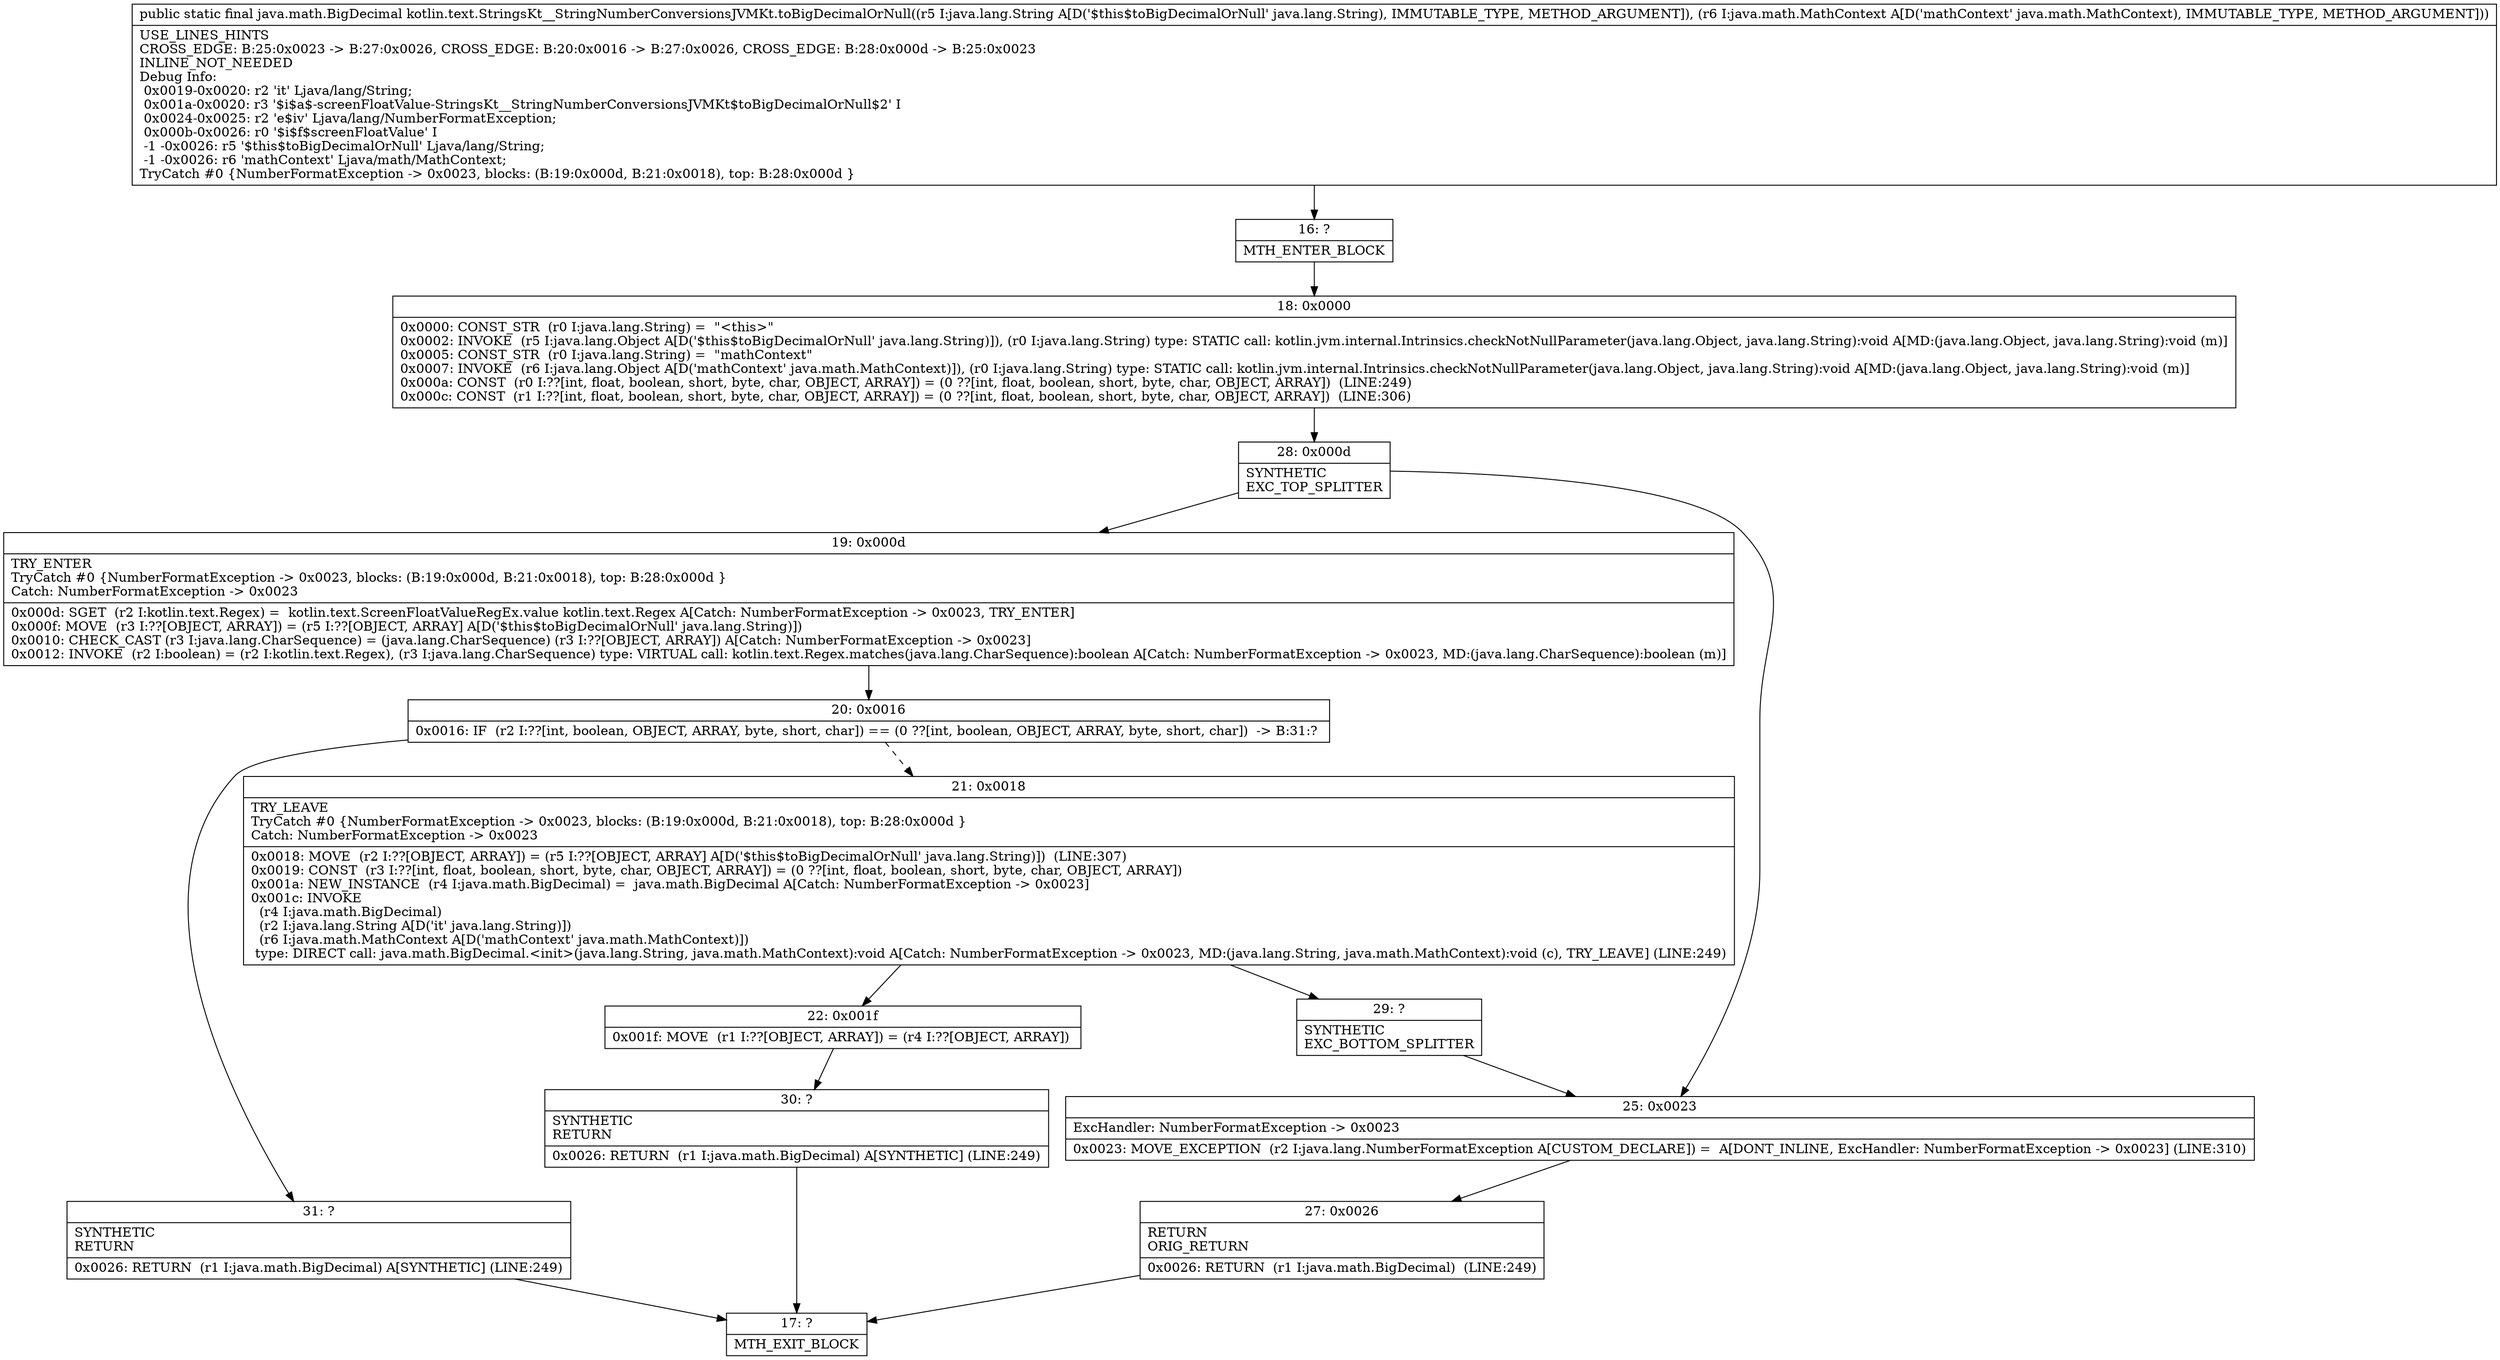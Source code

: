 digraph "CFG forkotlin.text.StringsKt__StringNumberConversionsJVMKt.toBigDecimalOrNull(Ljava\/lang\/String;Ljava\/math\/MathContext;)Ljava\/math\/BigDecimal;" {
Node_16 [shape=record,label="{16\:\ ?|MTH_ENTER_BLOCK\l}"];
Node_18 [shape=record,label="{18\:\ 0x0000|0x0000: CONST_STR  (r0 I:java.lang.String) =  \"\<this\>\" \l0x0002: INVOKE  (r5 I:java.lang.Object A[D('$this$toBigDecimalOrNull' java.lang.String)]), (r0 I:java.lang.String) type: STATIC call: kotlin.jvm.internal.Intrinsics.checkNotNullParameter(java.lang.Object, java.lang.String):void A[MD:(java.lang.Object, java.lang.String):void (m)]\l0x0005: CONST_STR  (r0 I:java.lang.String) =  \"mathContext\" \l0x0007: INVOKE  (r6 I:java.lang.Object A[D('mathContext' java.math.MathContext)]), (r0 I:java.lang.String) type: STATIC call: kotlin.jvm.internal.Intrinsics.checkNotNullParameter(java.lang.Object, java.lang.String):void A[MD:(java.lang.Object, java.lang.String):void (m)]\l0x000a: CONST  (r0 I:??[int, float, boolean, short, byte, char, OBJECT, ARRAY]) = (0 ??[int, float, boolean, short, byte, char, OBJECT, ARRAY])  (LINE:249)\l0x000c: CONST  (r1 I:??[int, float, boolean, short, byte, char, OBJECT, ARRAY]) = (0 ??[int, float, boolean, short, byte, char, OBJECT, ARRAY])  (LINE:306)\l}"];
Node_28 [shape=record,label="{28\:\ 0x000d|SYNTHETIC\lEXC_TOP_SPLITTER\l}"];
Node_19 [shape=record,label="{19\:\ 0x000d|TRY_ENTER\lTryCatch #0 \{NumberFormatException \-\> 0x0023, blocks: (B:19:0x000d, B:21:0x0018), top: B:28:0x000d \}\lCatch: NumberFormatException \-\> 0x0023\l|0x000d: SGET  (r2 I:kotlin.text.Regex) =  kotlin.text.ScreenFloatValueRegEx.value kotlin.text.Regex A[Catch: NumberFormatException \-\> 0x0023, TRY_ENTER]\l0x000f: MOVE  (r3 I:??[OBJECT, ARRAY]) = (r5 I:??[OBJECT, ARRAY] A[D('$this$toBigDecimalOrNull' java.lang.String)]) \l0x0010: CHECK_CAST (r3 I:java.lang.CharSequence) = (java.lang.CharSequence) (r3 I:??[OBJECT, ARRAY]) A[Catch: NumberFormatException \-\> 0x0023]\l0x0012: INVOKE  (r2 I:boolean) = (r2 I:kotlin.text.Regex), (r3 I:java.lang.CharSequence) type: VIRTUAL call: kotlin.text.Regex.matches(java.lang.CharSequence):boolean A[Catch: NumberFormatException \-\> 0x0023, MD:(java.lang.CharSequence):boolean (m)]\l}"];
Node_20 [shape=record,label="{20\:\ 0x0016|0x0016: IF  (r2 I:??[int, boolean, OBJECT, ARRAY, byte, short, char]) == (0 ??[int, boolean, OBJECT, ARRAY, byte, short, char])  \-\> B:31:? \l}"];
Node_21 [shape=record,label="{21\:\ 0x0018|TRY_LEAVE\lTryCatch #0 \{NumberFormatException \-\> 0x0023, blocks: (B:19:0x000d, B:21:0x0018), top: B:28:0x000d \}\lCatch: NumberFormatException \-\> 0x0023\l|0x0018: MOVE  (r2 I:??[OBJECT, ARRAY]) = (r5 I:??[OBJECT, ARRAY] A[D('$this$toBigDecimalOrNull' java.lang.String)])  (LINE:307)\l0x0019: CONST  (r3 I:??[int, float, boolean, short, byte, char, OBJECT, ARRAY]) = (0 ??[int, float, boolean, short, byte, char, OBJECT, ARRAY]) \l0x001a: NEW_INSTANCE  (r4 I:java.math.BigDecimal) =  java.math.BigDecimal A[Catch: NumberFormatException \-\> 0x0023]\l0x001c: INVOKE  \l  (r4 I:java.math.BigDecimal)\l  (r2 I:java.lang.String A[D('it' java.lang.String)])\l  (r6 I:java.math.MathContext A[D('mathContext' java.math.MathContext)])\l type: DIRECT call: java.math.BigDecimal.\<init\>(java.lang.String, java.math.MathContext):void A[Catch: NumberFormatException \-\> 0x0023, MD:(java.lang.String, java.math.MathContext):void (c), TRY_LEAVE] (LINE:249)\l}"];
Node_22 [shape=record,label="{22\:\ 0x001f|0x001f: MOVE  (r1 I:??[OBJECT, ARRAY]) = (r4 I:??[OBJECT, ARRAY]) \l}"];
Node_30 [shape=record,label="{30\:\ ?|SYNTHETIC\lRETURN\l|0x0026: RETURN  (r1 I:java.math.BigDecimal) A[SYNTHETIC] (LINE:249)\l}"];
Node_17 [shape=record,label="{17\:\ ?|MTH_EXIT_BLOCK\l}"];
Node_29 [shape=record,label="{29\:\ ?|SYNTHETIC\lEXC_BOTTOM_SPLITTER\l}"];
Node_31 [shape=record,label="{31\:\ ?|SYNTHETIC\lRETURN\l|0x0026: RETURN  (r1 I:java.math.BigDecimal) A[SYNTHETIC] (LINE:249)\l}"];
Node_25 [shape=record,label="{25\:\ 0x0023|ExcHandler: NumberFormatException \-\> 0x0023\l|0x0023: MOVE_EXCEPTION  (r2 I:java.lang.NumberFormatException A[CUSTOM_DECLARE]) =  A[DONT_INLINE, ExcHandler: NumberFormatException \-\> 0x0023] (LINE:310)\l}"];
Node_27 [shape=record,label="{27\:\ 0x0026|RETURN\lORIG_RETURN\l|0x0026: RETURN  (r1 I:java.math.BigDecimal)  (LINE:249)\l}"];
MethodNode[shape=record,label="{public static final java.math.BigDecimal kotlin.text.StringsKt__StringNumberConversionsJVMKt.toBigDecimalOrNull((r5 I:java.lang.String A[D('$this$toBigDecimalOrNull' java.lang.String), IMMUTABLE_TYPE, METHOD_ARGUMENT]), (r6 I:java.math.MathContext A[D('mathContext' java.math.MathContext), IMMUTABLE_TYPE, METHOD_ARGUMENT]))  | USE_LINES_HINTS\lCROSS_EDGE: B:25:0x0023 \-\> B:27:0x0026, CROSS_EDGE: B:20:0x0016 \-\> B:27:0x0026, CROSS_EDGE: B:28:0x000d \-\> B:25:0x0023\lINLINE_NOT_NEEDED\lDebug Info:\l  0x0019\-0x0020: r2 'it' Ljava\/lang\/String;\l  0x001a\-0x0020: r3 '$i$a$\-screenFloatValue\-StringsKt__StringNumberConversionsJVMKt$toBigDecimalOrNull$2' I\l  0x0024\-0x0025: r2 'e$iv' Ljava\/lang\/NumberFormatException;\l  0x000b\-0x0026: r0 '$i$f$screenFloatValue' I\l  \-1 \-0x0026: r5 '$this$toBigDecimalOrNull' Ljava\/lang\/String;\l  \-1 \-0x0026: r6 'mathContext' Ljava\/math\/MathContext;\lTryCatch #0 \{NumberFormatException \-\> 0x0023, blocks: (B:19:0x000d, B:21:0x0018), top: B:28:0x000d \}\l}"];
MethodNode -> Node_16;Node_16 -> Node_18;
Node_18 -> Node_28;
Node_28 -> Node_19;
Node_28 -> Node_25;
Node_19 -> Node_20;
Node_20 -> Node_21[style=dashed];
Node_20 -> Node_31;
Node_21 -> Node_22;
Node_21 -> Node_29;
Node_22 -> Node_30;
Node_30 -> Node_17;
Node_29 -> Node_25;
Node_31 -> Node_17;
Node_25 -> Node_27;
Node_27 -> Node_17;
}

